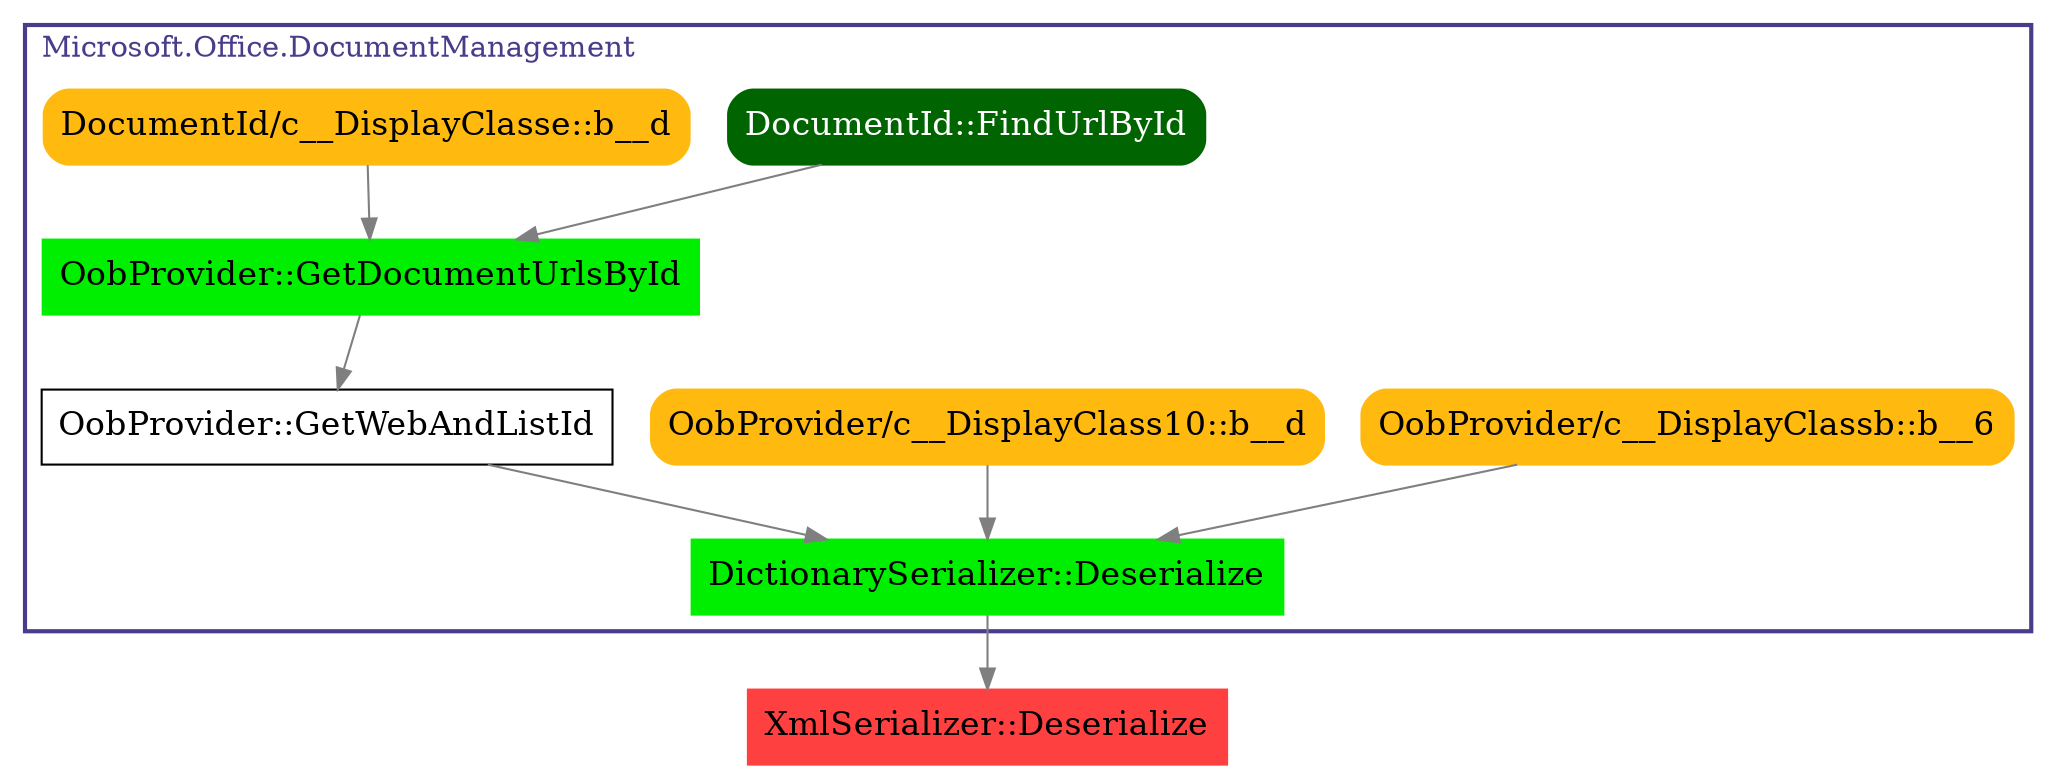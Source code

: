 digraph G {
node [fontsize = 16];
0 [label="XmlSerializer::Deserialize", shape="box", style="filled", fillcolor="brown1", color="brown1"];
subgraph cluster_0 {
label="Microsoft.Office.DocumentManagement";
color=darkslateblue;
fontcolor=darkslateblue;
penwidth=2;
labeljust=l;
1 [label="DictionarySerializer::Deserialize", shape="box", style="filled", fillcolor="green2", color="green2"];
2 [label="OobProvider::GetWebAndListId", shape="box"];
3 [label="OobProvider/c__DisplayClassb::b__6", shape="box", style="filled, rounded", fillcolor="darkgoldenrod1", color="darkgoldenrod1"];
4 [label="OobProvider/c__DisplayClass10::b__d", shape="box", style="filled, rounded", fillcolor="darkgoldenrod1", color="darkgoldenrod1"];
5 [label="OobProvider::GetDocumentUrlsById", shape="box", style="filled", fillcolor="green2", color="green2"];
6 [label="DocumentId::FindUrlById", shape="box", style="filled, rounded", fillcolor="darkgreen", color="darkgreen", fontcolor="white"];
7 [label="DocumentId/c__DisplayClasse::b__d", shape="box", style="filled, rounded", fillcolor="darkgoldenrod1", color="darkgoldenrod1"];
}
1 -> 0 [color="gray50"];
2 -> 1 [color="gray50"];
3 -> 1 [color="gray50"];
4 -> 1 [color="gray50"];
5 -> 2 [color="gray50"];
6 -> 5 [color="gray50"];
7 -> 5 [color="gray50"];
}
